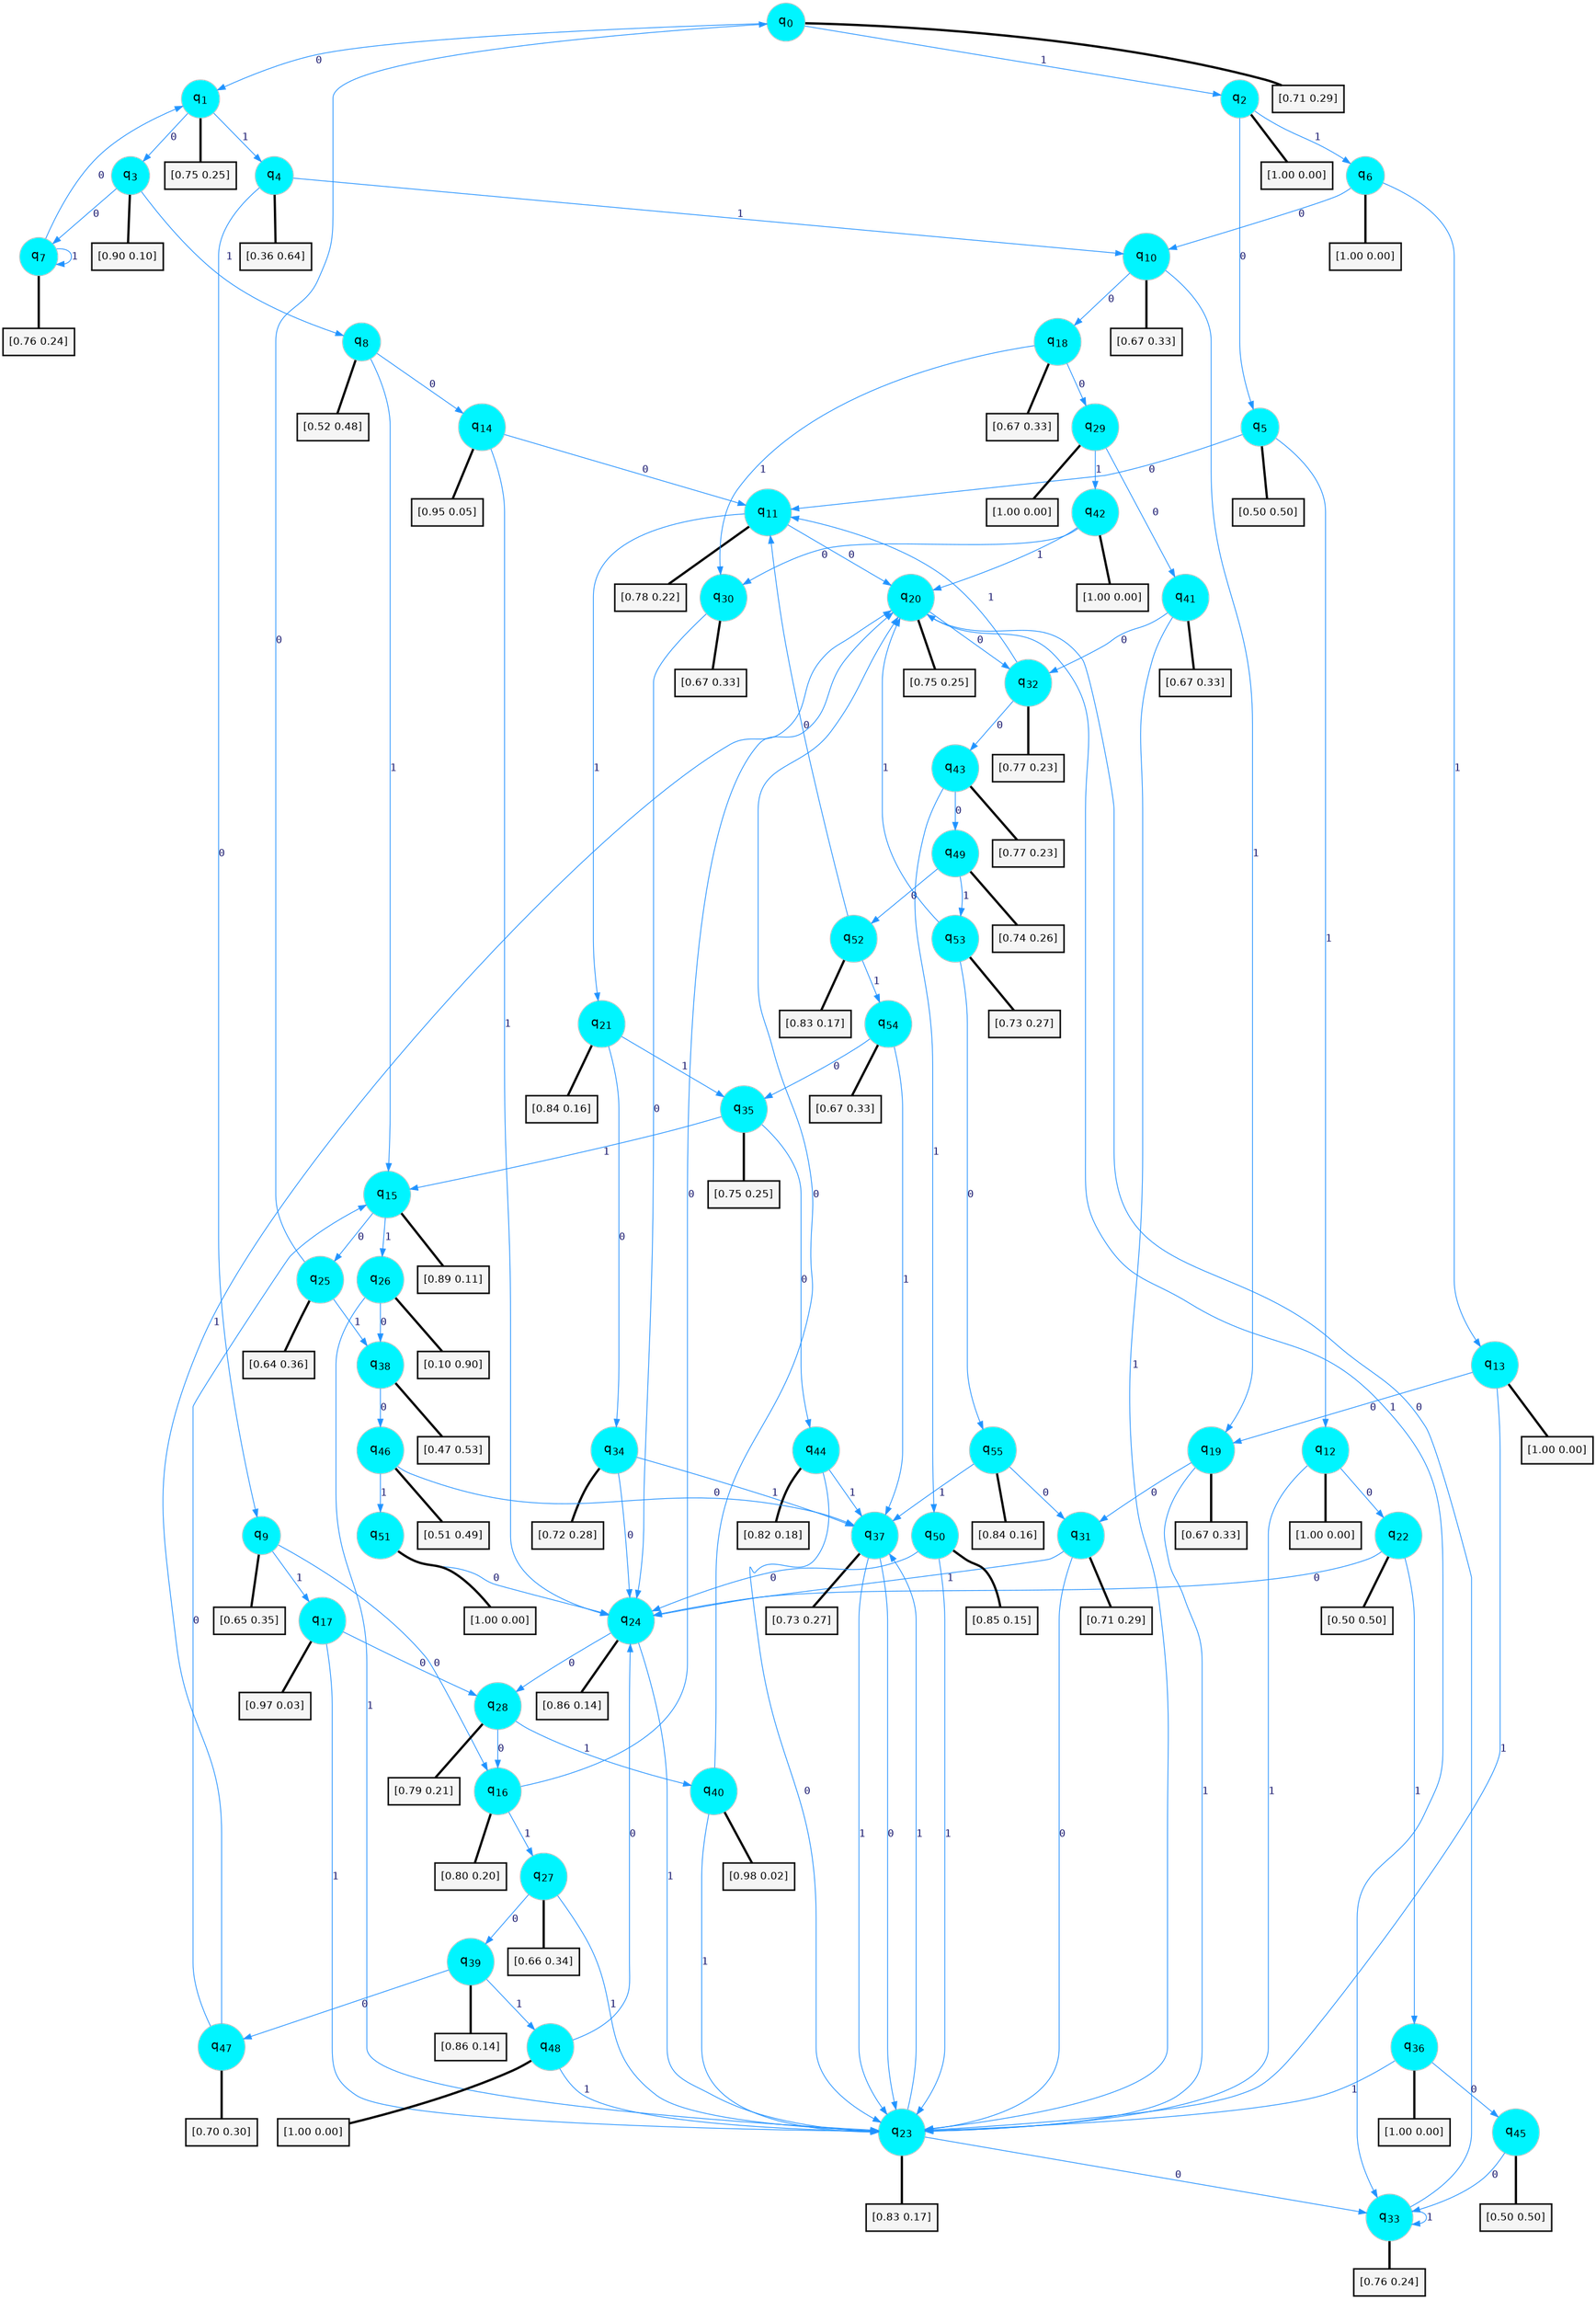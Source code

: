 digraph G {
graph [
bgcolor=transparent, dpi=300, rankdir=TD, size="40,25"];
node [
color=gray, fillcolor=turquoise1, fontcolor=black, fontname=Helvetica, fontsize=16, fontweight=bold, shape=circle, style=filled];
edge [
arrowsize=1, color=dodgerblue1, fontcolor=midnightblue, fontname=courier, fontweight=bold, penwidth=1, style=solid, weight=20];
0[label=<q<SUB>0</SUB>>];
1[label=<q<SUB>1</SUB>>];
2[label=<q<SUB>2</SUB>>];
3[label=<q<SUB>3</SUB>>];
4[label=<q<SUB>4</SUB>>];
5[label=<q<SUB>5</SUB>>];
6[label=<q<SUB>6</SUB>>];
7[label=<q<SUB>7</SUB>>];
8[label=<q<SUB>8</SUB>>];
9[label=<q<SUB>9</SUB>>];
10[label=<q<SUB>10</SUB>>];
11[label=<q<SUB>11</SUB>>];
12[label=<q<SUB>12</SUB>>];
13[label=<q<SUB>13</SUB>>];
14[label=<q<SUB>14</SUB>>];
15[label=<q<SUB>15</SUB>>];
16[label=<q<SUB>16</SUB>>];
17[label=<q<SUB>17</SUB>>];
18[label=<q<SUB>18</SUB>>];
19[label=<q<SUB>19</SUB>>];
20[label=<q<SUB>20</SUB>>];
21[label=<q<SUB>21</SUB>>];
22[label=<q<SUB>22</SUB>>];
23[label=<q<SUB>23</SUB>>];
24[label=<q<SUB>24</SUB>>];
25[label=<q<SUB>25</SUB>>];
26[label=<q<SUB>26</SUB>>];
27[label=<q<SUB>27</SUB>>];
28[label=<q<SUB>28</SUB>>];
29[label=<q<SUB>29</SUB>>];
30[label=<q<SUB>30</SUB>>];
31[label=<q<SUB>31</SUB>>];
32[label=<q<SUB>32</SUB>>];
33[label=<q<SUB>33</SUB>>];
34[label=<q<SUB>34</SUB>>];
35[label=<q<SUB>35</SUB>>];
36[label=<q<SUB>36</SUB>>];
37[label=<q<SUB>37</SUB>>];
38[label=<q<SUB>38</SUB>>];
39[label=<q<SUB>39</SUB>>];
40[label=<q<SUB>40</SUB>>];
41[label=<q<SUB>41</SUB>>];
42[label=<q<SUB>42</SUB>>];
43[label=<q<SUB>43</SUB>>];
44[label=<q<SUB>44</SUB>>];
45[label=<q<SUB>45</SUB>>];
46[label=<q<SUB>46</SUB>>];
47[label=<q<SUB>47</SUB>>];
48[label=<q<SUB>48</SUB>>];
49[label=<q<SUB>49</SUB>>];
50[label=<q<SUB>50</SUB>>];
51[label=<q<SUB>51</SUB>>];
52[label=<q<SUB>52</SUB>>];
53[label=<q<SUB>53</SUB>>];
54[label=<q<SUB>54</SUB>>];
55[label=<q<SUB>55</SUB>>];
56[label="[0.71 0.29]", shape=box,fontcolor=black, fontname=Helvetica, fontsize=14, penwidth=2, fillcolor=whitesmoke,color=black];
57[label="[0.75 0.25]", shape=box,fontcolor=black, fontname=Helvetica, fontsize=14, penwidth=2, fillcolor=whitesmoke,color=black];
58[label="[1.00 0.00]", shape=box,fontcolor=black, fontname=Helvetica, fontsize=14, penwidth=2, fillcolor=whitesmoke,color=black];
59[label="[0.90 0.10]", shape=box,fontcolor=black, fontname=Helvetica, fontsize=14, penwidth=2, fillcolor=whitesmoke,color=black];
60[label="[0.36 0.64]", shape=box,fontcolor=black, fontname=Helvetica, fontsize=14, penwidth=2, fillcolor=whitesmoke,color=black];
61[label="[0.50 0.50]", shape=box,fontcolor=black, fontname=Helvetica, fontsize=14, penwidth=2, fillcolor=whitesmoke,color=black];
62[label="[1.00 0.00]", shape=box,fontcolor=black, fontname=Helvetica, fontsize=14, penwidth=2, fillcolor=whitesmoke,color=black];
63[label="[0.76 0.24]", shape=box,fontcolor=black, fontname=Helvetica, fontsize=14, penwidth=2, fillcolor=whitesmoke,color=black];
64[label="[0.52 0.48]", shape=box,fontcolor=black, fontname=Helvetica, fontsize=14, penwidth=2, fillcolor=whitesmoke,color=black];
65[label="[0.65 0.35]", shape=box,fontcolor=black, fontname=Helvetica, fontsize=14, penwidth=2, fillcolor=whitesmoke,color=black];
66[label="[0.67 0.33]", shape=box,fontcolor=black, fontname=Helvetica, fontsize=14, penwidth=2, fillcolor=whitesmoke,color=black];
67[label="[0.78 0.22]", shape=box,fontcolor=black, fontname=Helvetica, fontsize=14, penwidth=2, fillcolor=whitesmoke,color=black];
68[label="[1.00 0.00]", shape=box,fontcolor=black, fontname=Helvetica, fontsize=14, penwidth=2, fillcolor=whitesmoke,color=black];
69[label="[1.00 0.00]", shape=box,fontcolor=black, fontname=Helvetica, fontsize=14, penwidth=2, fillcolor=whitesmoke,color=black];
70[label="[0.95 0.05]", shape=box,fontcolor=black, fontname=Helvetica, fontsize=14, penwidth=2, fillcolor=whitesmoke,color=black];
71[label="[0.89 0.11]", shape=box,fontcolor=black, fontname=Helvetica, fontsize=14, penwidth=2, fillcolor=whitesmoke,color=black];
72[label="[0.80 0.20]", shape=box,fontcolor=black, fontname=Helvetica, fontsize=14, penwidth=2, fillcolor=whitesmoke,color=black];
73[label="[0.97 0.03]", shape=box,fontcolor=black, fontname=Helvetica, fontsize=14, penwidth=2, fillcolor=whitesmoke,color=black];
74[label="[0.67 0.33]", shape=box,fontcolor=black, fontname=Helvetica, fontsize=14, penwidth=2, fillcolor=whitesmoke,color=black];
75[label="[0.67 0.33]", shape=box,fontcolor=black, fontname=Helvetica, fontsize=14, penwidth=2, fillcolor=whitesmoke,color=black];
76[label="[0.75 0.25]", shape=box,fontcolor=black, fontname=Helvetica, fontsize=14, penwidth=2, fillcolor=whitesmoke,color=black];
77[label="[0.84 0.16]", shape=box,fontcolor=black, fontname=Helvetica, fontsize=14, penwidth=2, fillcolor=whitesmoke,color=black];
78[label="[0.50 0.50]", shape=box,fontcolor=black, fontname=Helvetica, fontsize=14, penwidth=2, fillcolor=whitesmoke,color=black];
79[label="[0.83 0.17]", shape=box,fontcolor=black, fontname=Helvetica, fontsize=14, penwidth=2, fillcolor=whitesmoke,color=black];
80[label="[0.86 0.14]", shape=box,fontcolor=black, fontname=Helvetica, fontsize=14, penwidth=2, fillcolor=whitesmoke,color=black];
81[label="[0.64 0.36]", shape=box,fontcolor=black, fontname=Helvetica, fontsize=14, penwidth=2, fillcolor=whitesmoke,color=black];
82[label="[0.10 0.90]", shape=box,fontcolor=black, fontname=Helvetica, fontsize=14, penwidth=2, fillcolor=whitesmoke,color=black];
83[label="[0.66 0.34]", shape=box,fontcolor=black, fontname=Helvetica, fontsize=14, penwidth=2, fillcolor=whitesmoke,color=black];
84[label="[0.79 0.21]", shape=box,fontcolor=black, fontname=Helvetica, fontsize=14, penwidth=2, fillcolor=whitesmoke,color=black];
85[label="[1.00 0.00]", shape=box,fontcolor=black, fontname=Helvetica, fontsize=14, penwidth=2, fillcolor=whitesmoke,color=black];
86[label="[0.67 0.33]", shape=box,fontcolor=black, fontname=Helvetica, fontsize=14, penwidth=2, fillcolor=whitesmoke,color=black];
87[label="[0.71 0.29]", shape=box,fontcolor=black, fontname=Helvetica, fontsize=14, penwidth=2, fillcolor=whitesmoke,color=black];
88[label="[0.77 0.23]", shape=box,fontcolor=black, fontname=Helvetica, fontsize=14, penwidth=2, fillcolor=whitesmoke,color=black];
89[label="[0.76 0.24]", shape=box,fontcolor=black, fontname=Helvetica, fontsize=14, penwidth=2, fillcolor=whitesmoke,color=black];
90[label="[0.72 0.28]", shape=box,fontcolor=black, fontname=Helvetica, fontsize=14, penwidth=2, fillcolor=whitesmoke,color=black];
91[label="[0.75 0.25]", shape=box,fontcolor=black, fontname=Helvetica, fontsize=14, penwidth=2, fillcolor=whitesmoke,color=black];
92[label="[1.00 0.00]", shape=box,fontcolor=black, fontname=Helvetica, fontsize=14, penwidth=2, fillcolor=whitesmoke,color=black];
93[label="[0.73 0.27]", shape=box,fontcolor=black, fontname=Helvetica, fontsize=14, penwidth=2, fillcolor=whitesmoke,color=black];
94[label="[0.47 0.53]", shape=box,fontcolor=black, fontname=Helvetica, fontsize=14, penwidth=2, fillcolor=whitesmoke,color=black];
95[label="[0.86 0.14]", shape=box,fontcolor=black, fontname=Helvetica, fontsize=14, penwidth=2, fillcolor=whitesmoke,color=black];
96[label="[0.98 0.02]", shape=box,fontcolor=black, fontname=Helvetica, fontsize=14, penwidth=2, fillcolor=whitesmoke,color=black];
97[label="[0.67 0.33]", shape=box,fontcolor=black, fontname=Helvetica, fontsize=14, penwidth=2, fillcolor=whitesmoke,color=black];
98[label="[1.00 0.00]", shape=box,fontcolor=black, fontname=Helvetica, fontsize=14, penwidth=2, fillcolor=whitesmoke,color=black];
99[label="[0.77 0.23]", shape=box,fontcolor=black, fontname=Helvetica, fontsize=14, penwidth=2, fillcolor=whitesmoke,color=black];
100[label="[0.82 0.18]", shape=box,fontcolor=black, fontname=Helvetica, fontsize=14, penwidth=2, fillcolor=whitesmoke,color=black];
101[label="[0.50 0.50]", shape=box,fontcolor=black, fontname=Helvetica, fontsize=14, penwidth=2, fillcolor=whitesmoke,color=black];
102[label="[0.51 0.49]", shape=box,fontcolor=black, fontname=Helvetica, fontsize=14, penwidth=2, fillcolor=whitesmoke,color=black];
103[label="[0.70 0.30]", shape=box,fontcolor=black, fontname=Helvetica, fontsize=14, penwidth=2, fillcolor=whitesmoke,color=black];
104[label="[1.00 0.00]", shape=box,fontcolor=black, fontname=Helvetica, fontsize=14, penwidth=2, fillcolor=whitesmoke,color=black];
105[label="[0.74 0.26]", shape=box,fontcolor=black, fontname=Helvetica, fontsize=14, penwidth=2, fillcolor=whitesmoke,color=black];
106[label="[0.85 0.15]", shape=box,fontcolor=black, fontname=Helvetica, fontsize=14, penwidth=2, fillcolor=whitesmoke,color=black];
107[label="[1.00 0.00]", shape=box,fontcolor=black, fontname=Helvetica, fontsize=14, penwidth=2, fillcolor=whitesmoke,color=black];
108[label="[0.83 0.17]", shape=box,fontcolor=black, fontname=Helvetica, fontsize=14, penwidth=2, fillcolor=whitesmoke,color=black];
109[label="[0.73 0.27]", shape=box,fontcolor=black, fontname=Helvetica, fontsize=14, penwidth=2, fillcolor=whitesmoke,color=black];
110[label="[0.67 0.33]", shape=box,fontcolor=black, fontname=Helvetica, fontsize=14, penwidth=2, fillcolor=whitesmoke,color=black];
111[label="[0.84 0.16]", shape=box,fontcolor=black, fontname=Helvetica, fontsize=14, penwidth=2, fillcolor=whitesmoke,color=black];
0->1 [label=0];
0->2 [label=1];
0->56 [arrowhead=none, penwidth=3,color=black];
1->3 [label=0];
1->4 [label=1];
1->57 [arrowhead=none, penwidth=3,color=black];
2->5 [label=0];
2->6 [label=1];
2->58 [arrowhead=none, penwidth=3,color=black];
3->7 [label=0];
3->8 [label=1];
3->59 [arrowhead=none, penwidth=3,color=black];
4->9 [label=0];
4->10 [label=1];
4->60 [arrowhead=none, penwidth=3,color=black];
5->11 [label=0];
5->12 [label=1];
5->61 [arrowhead=none, penwidth=3,color=black];
6->10 [label=0];
6->13 [label=1];
6->62 [arrowhead=none, penwidth=3,color=black];
7->1 [label=0];
7->7 [label=1];
7->63 [arrowhead=none, penwidth=3,color=black];
8->14 [label=0];
8->15 [label=1];
8->64 [arrowhead=none, penwidth=3,color=black];
9->16 [label=0];
9->17 [label=1];
9->65 [arrowhead=none, penwidth=3,color=black];
10->18 [label=0];
10->19 [label=1];
10->66 [arrowhead=none, penwidth=3,color=black];
11->20 [label=0];
11->21 [label=1];
11->67 [arrowhead=none, penwidth=3,color=black];
12->22 [label=0];
12->23 [label=1];
12->68 [arrowhead=none, penwidth=3,color=black];
13->19 [label=0];
13->23 [label=1];
13->69 [arrowhead=none, penwidth=3,color=black];
14->11 [label=0];
14->24 [label=1];
14->70 [arrowhead=none, penwidth=3,color=black];
15->25 [label=0];
15->26 [label=1];
15->71 [arrowhead=none, penwidth=3,color=black];
16->20 [label=0];
16->27 [label=1];
16->72 [arrowhead=none, penwidth=3,color=black];
17->28 [label=0];
17->23 [label=1];
17->73 [arrowhead=none, penwidth=3,color=black];
18->29 [label=0];
18->30 [label=1];
18->74 [arrowhead=none, penwidth=3,color=black];
19->31 [label=0];
19->23 [label=1];
19->75 [arrowhead=none, penwidth=3,color=black];
20->32 [label=0];
20->33 [label=1];
20->76 [arrowhead=none, penwidth=3,color=black];
21->34 [label=0];
21->35 [label=1];
21->77 [arrowhead=none, penwidth=3,color=black];
22->24 [label=0];
22->36 [label=1];
22->78 [arrowhead=none, penwidth=3,color=black];
23->33 [label=0];
23->37 [label=1];
23->79 [arrowhead=none, penwidth=3,color=black];
24->28 [label=0];
24->23 [label=1];
24->80 [arrowhead=none, penwidth=3,color=black];
25->0 [label=0];
25->38 [label=1];
25->81 [arrowhead=none, penwidth=3,color=black];
26->38 [label=0];
26->23 [label=1];
26->82 [arrowhead=none, penwidth=3,color=black];
27->39 [label=0];
27->23 [label=1];
27->83 [arrowhead=none, penwidth=3,color=black];
28->16 [label=0];
28->40 [label=1];
28->84 [arrowhead=none, penwidth=3,color=black];
29->41 [label=0];
29->42 [label=1];
29->85 [arrowhead=none, penwidth=3,color=black];
30->24 [label=0];
30->86 [arrowhead=none, penwidth=3,color=black];
31->23 [label=0];
31->24 [label=1];
31->87 [arrowhead=none, penwidth=3,color=black];
32->43 [label=0];
32->11 [label=1];
32->88 [arrowhead=none, penwidth=3,color=black];
33->20 [label=0];
33->33 [label=1];
33->89 [arrowhead=none, penwidth=3,color=black];
34->24 [label=0];
34->37 [label=1];
34->90 [arrowhead=none, penwidth=3,color=black];
35->44 [label=0];
35->15 [label=1];
35->91 [arrowhead=none, penwidth=3,color=black];
36->45 [label=0];
36->23 [label=1];
36->92 [arrowhead=none, penwidth=3,color=black];
37->23 [label=0];
37->23 [label=1];
37->93 [arrowhead=none, penwidth=3,color=black];
38->46 [label=0];
38->94 [arrowhead=none, penwidth=3,color=black];
39->47 [label=0];
39->48 [label=1];
39->95 [arrowhead=none, penwidth=3,color=black];
40->20 [label=0];
40->23 [label=1];
40->96 [arrowhead=none, penwidth=3,color=black];
41->32 [label=0];
41->23 [label=1];
41->97 [arrowhead=none, penwidth=3,color=black];
42->30 [label=0];
42->20 [label=1];
42->98 [arrowhead=none, penwidth=3,color=black];
43->49 [label=0];
43->50 [label=1];
43->99 [arrowhead=none, penwidth=3,color=black];
44->23 [label=0];
44->37 [label=1];
44->100 [arrowhead=none, penwidth=3,color=black];
45->33 [label=0];
45->101 [arrowhead=none, penwidth=3,color=black];
46->37 [label=0];
46->51 [label=1];
46->102 [arrowhead=none, penwidth=3,color=black];
47->15 [label=0];
47->20 [label=1];
47->103 [arrowhead=none, penwidth=3,color=black];
48->24 [label=0];
48->23 [label=1];
48->104 [arrowhead=none, penwidth=3,color=black];
49->52 [label=0];
49->53 [label=1];
49->105 [arrowhead=none, penwidth=3,color=black];
50->24 [label=0];
50->23 [label=1];
50->106 [arrowhead=none, penwidth=3,color=black];
51->24 [label=0];
51->107 [arrowhead=none, penwidth=3,color=black];
52->11 [label=0];
52->54 [label=1];
52->108 [arrowhead=none, penwidth=3,color=black];
53->55 [label=0];
53->20 [label=1];
53->109 [arrowhead=none, penwidth=3,color=black];
54->35 [label=0];
54->37 [label=1];
54->110 [arrowhead=none, penwidth=3,color=black];
55->31 [label=0];
55->37 [label=1];
55->111 [arrowhead=none, penwidth=3,color=black];
}
